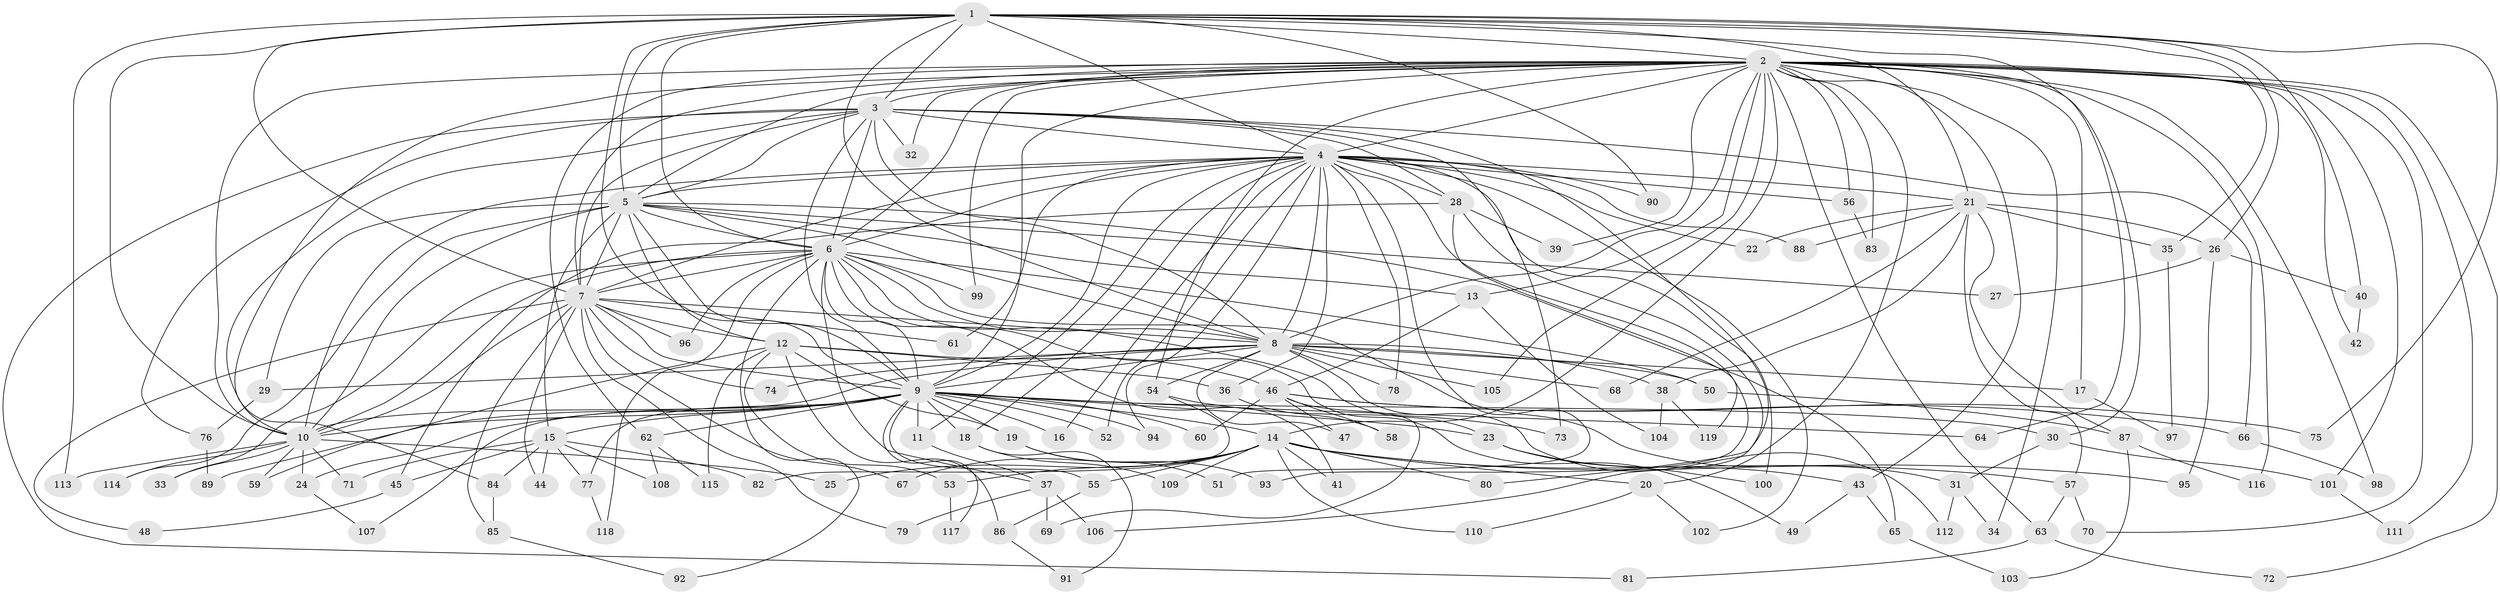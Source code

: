 // Generated by graph-tools (version 1.1) at 2025/01/03/09/25 03:01:18]
// undirected, 119 vertices, 263 edges
graph export_dot {
graph [start="1"]
  node [color=gray90,style=filled];
  1;
  2;
  3;
  4;
  5;
  6;
  7;
  8;
  9;
  10;
  11;
  12;
  13;
  14;
  15;
  16;
  17;
  18;
  19;
  20;
  21;
  22;
  23;
  24;
  25;
  26;
  27;
  28;
  29;
  30;
  31;
  32;
  33;
  34;
  35;
  36;
  37;
  38;
  39;
  40;
  41;
  42;
  43;
  44;
  45;
  46;
  47;
  48;
  49;
  50;
  51;
  52;
  53;
  54;
  55;
  56;
  57;
  58;
  59;
  60;
  61;
  62;
  63;
  64;
  65;
  66;
  67;
  68;
  69;
  70;
  71;
  72;
  73;
  74;
  75;
  76;
  77;
  78;
  79;
  80;
  81;
  82;
  83;
  84;
  85;
  86;
  87;
  88;
  89;
  90;
  91;
  92;
  93;
  94;
  95;
  96;
  97;
  98;
  99;
  100;
  101;
  102;
  103;
  104;
  105;
  106;
  107;
  108;
  109;
  110;
  111;
  112;
  113;
  114;
  115;
  116;
  117;
  118;
  119;
  1 -- 2;
  1 -- 3;
  1 -- 4;
  1 -- 5;
  1 -- 6;
  1 -- 7;
  1 -- 8;
  1 -- 9;
  1 -- 10;
  1 -- 21;
  1 -- 26;
  1 -- 35;
  1 -- 40;
  1 -- 64;
  1 -- 75;
  1 -- 90;
  1 -- 113;
  2 -- 3;
  2 -- 4;
  2 -- 5;
  2 -- 6;
  2 -- 7;
  2 -- 8;
  2 -- 9;
  2 -- 10;
  2 -- 13;
  2 -- 14;
  2 -- 17;
  2 -- 20;
  2 -- 30;
  2 -- 32;
  2 -- 34;
  2 -- 39;
  2 -- 42;
  2 -- 43;
  2 -- 54;
  2 -- 56;
  2 -- 62;
  2 -- 63;
  2 -- 70;
  2 -- 72;
  2 -- 83;
  2 -- 84;
  2 -- 98;
  2 -- 99;
  2 -- 101;
  2 -- 105;
  2 -- 111;
  2 -- 116;
  3 -- 4;
  3 -- 5;
  3 -- 6;
  3 -- 7;
  3 -- 8;
  3 -- 9;
  3 -- 10;
  3 -- 28;
  3 -- 32;
  3 -- 66;
  3 -- 73;
  3 -- 76;
  3 -- 80;
  3 -- 81;
  4 -- 5;
  4 -- 6;
  4 -- 7;
  4 -- 8;
  4 -- 9;
  4 -- 10;
  4 -- 11;
  4 -- 16;
  4 -- 18;
  4 -- 21;
  4 -- 22;
  4 -- 28;
  4 -- 36;
  4 -- 51;
  4 -- 52;
  4 -- 56;
  4 -- 61;
  4 -- 78;
  4 -- 88;
  4 -- 90;
  4 -- 94;
  4 -- 100;
  4 -- 102;
  4 -- 119;
  5 -- 6;
  5 -- 7;
  5 -- 8;
  5 -- 9;
  5 -- 10;
  5 -- 12;
  5 -- 13;
  5 -- 15;
  5 -- 27;
  5 -- 29;
  5 -- 65;
  5 -- 114;
  6 -- 7;
  6 -- 8;
  6 -- 9;
  6 -- 10;
  6 -- 23;
  6 -- 31;
  6 -- 33;
  6 -- 37;
  6 -- 41;
  6 -- 49;
  6 -- 50;
  6 -- 92;
  6 -- 96;
  6 -- 99;
  6 -- 118;
  7 -- 8;
  7 -- 9;
  7 -- 10;
  7 -- 12;
  7 -- 44;
  7 -- 48;
  7 -- 61;
  7 -- 67;
  7 -- 74;
  7 -- 79;
  7 -- 85;
  7 -- 96;
  8 -- 9;
  8 -- 10;
  8 -- 17;
  8 -- 29;
  8 -- 38;
  8 -- 47;
  8 -- 50;
  8 -- 54;
  8 -- 68;
  8 -- 74;
  8 -- 78;
  8 -- 105;
  8 -- 112;
  9 -- 10;
  9 -- 11;
  9 -- 14;
  9 -- 15;
  9 -- 16;
  9 -- 18;
  9 -- 19;
  9 -- 23;
  9 -- 24;
  9 -- 30;
  9 -- 52;
  9 -- 55;
  9 -- 60;
  9 -- 62;
  9 -- 64;
  9 -- 77;
  9 -- 89;
  9 -- 94;
  9 -- 107;
  9 -- 117;
  10 -- 24;
  10 -- 25;
  10 -- 33;
  10 -- 59;
  10 -- 71;
  10 -- 113;
  10 -- 114;
  11 -- 37;
  12 -- 19;
  12 -- 36;
  12 -- 46;
  12 -- 53;
  12 -- 59;
  12 -- 86;
  12 -- 115;
  13 -- 46;
  13 -- 104;
  14 -- 20;
  14 -- 25;
  14 -- 41;
  14 -- 53;
  14 -- 55;
  14 -- 57;
  14 -- 67;
  14 -- 80;
  14 -- 95;
  14 -- 109;
  14 -- 110;
  15 -- 44;
  15 -- 45;
  15 -- 71;
  15 -- 77;
  15 -- 82;
  15 -- 84;
  15 -- 108;
  17 -- 97;
  18 -- 91;
  18 -- 109;
  19 -- 51;
  19 -- 93;
  20 -- 102;
  20 -- 110;
  21 -- 22;
  21 -- 26;
  21 -- 35;
  21 -- 38;
  21 -- 57;
  21 -- 68;
  21 -- 87;
  21 -- 88;
  23 -- 43;
  23 -- 100;
  24 -- 107;
  26 -- 27;
  26 -- 40;
  26 -- 95;
  28 -- 39;
  28 -- 45;
  28 -- 93;
  28 -- 106;
  29 -- 76;
  30 -- 31;
  30 -- 101;
  31 -- 34;
  31 -- 112;
  35 -- 97;
  36 -- 58;
  37 -- 69;
  37 -- 79;
  37 -- 106;
  38 -- 104;
  38 -- 119;
  40 -- 42;
  43 -- 49;
  43 -- 65;
  45 -- 48;
  46 -- 47;
  46 -- 58;
  46 -- 60;
  46 -- 66;
  46 -- 69;
  46 -- 75;
  50 -- 87;
  53 -- 117;
  54 -- 73;
  54 -- 82;
  55 -- 86;
  56 -- 83;
  57 -- 63;
  57 -- 70;
  62 -- 108;
  62 -- 115;
  63 -- 72;
  63 -- 81;
  65 -- 103;
  66 -- 98;
  76 -- 89;
  77 -- 118;
  84 -- 85;
  85 -- 92;
  86 -- 91;
  87 -- 103;
  87 -- 116;
  101 -- 111;
}
